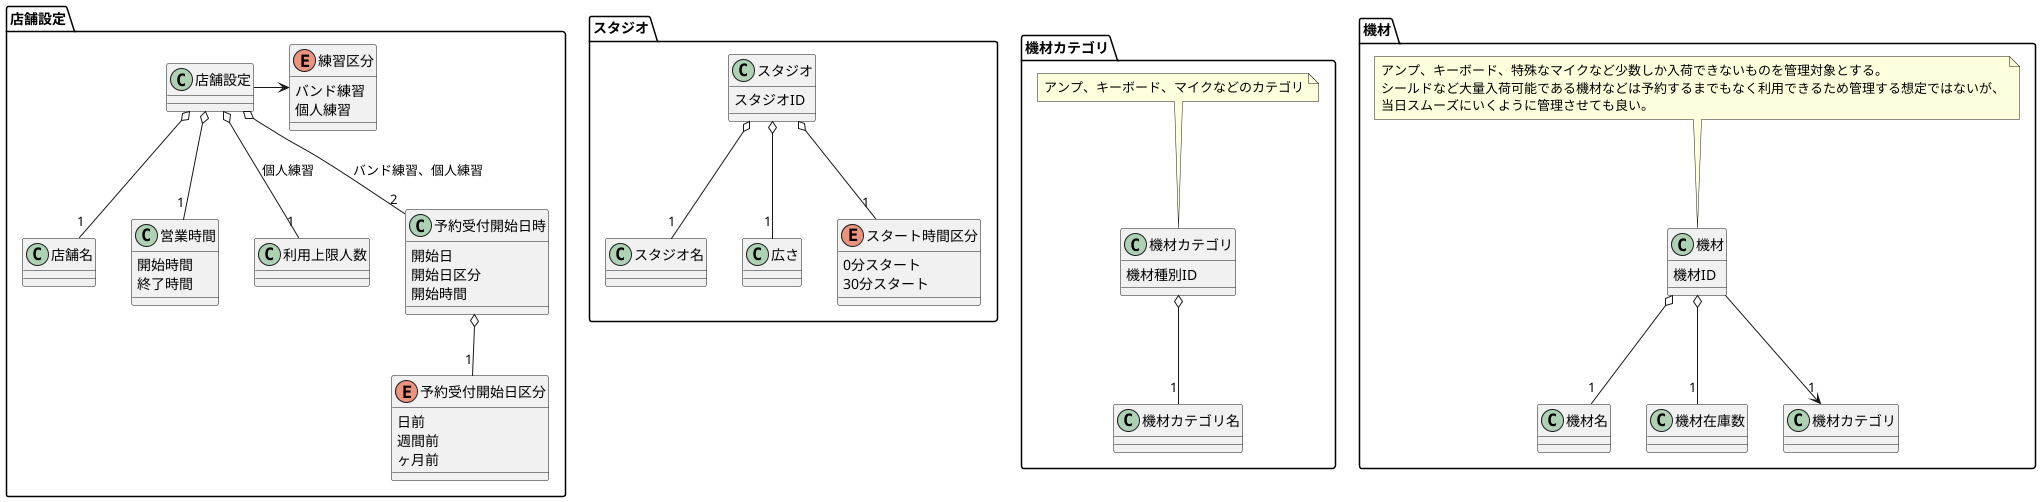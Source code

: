 @startuml DomainModel

package 店舗設定 {
    class 店舗設定
    
    class 店舗名

    class 営業時間 {
        開始時間
        終了時間
    }

    enum 練習区分 {
        バンド練習
        個人練習
    }
    
    class 利用上限人数

    class 予約受付開始日時 {
        開始日
        開始日区分
        開始時間
    }
    enum 予約受付開始日区分 {
        日前
        週間前
        ヶ月前
    }
    予約受付開始日時 o-- "1" 予約受付開始日区分

    店舗設定 o-- "1" 店舗名
    店舗設定 o-- "1" 営業時間
    店舗設定 o-- "2" 予約受付開始日時 : バンド練習、個人練習
    店舗設定 o-- "1" 利用上限人数 : 個人練習
    店舗設定 -> 練習区分
}

package スタジオ {
    class スタジオ {
        スタジオID
    }

    class スタジオ名
    class 広さ

    enum スタート時間区分 {
        0分スタート
        30分スタート
    }

    スタジオ o-- "1" スタジオ名
    スタジオ o-- "1" 広さ
    スタジオ o-- "1" スタート時間区分
}

package 機材カテゴリ {
    class 機材カテゴリ {
        機材種別ID
    }
    class 機材カテゴリ名
    機材カテゴリ o-- "1" 機材カテゴリ名

    note top of 機材カテゴリ
    アンプ、キーボード、マイクなどのカテゴリ
    end note
}

package 機材 {
    class 機材 {
        機材ID
    }
    class 機材名
    class 機材在庫数
    
    機材 --> "1" 機材カテゴリ
    機材 o-- "1" 機材名
    機材 o-- "1" 機材在庫数

    note top of 機材
    アンプ、キーボード、特殊なマイクなど少数しか入荷できないものを管理対象とする。
    シールドなど大量入荷可能である機材などは予約するまでもなく利用できるため管理する想定ではないが、
    当日スムーズにいくように管理させても良い。
    end note
}

@enduml
